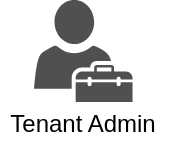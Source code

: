 <mxfile version="14.6.13" type="device"><diagram id="lbNnYiOuJ61l7zz8YL5o" name="Seite-1"><mxGraphModel dx="1086" dy="966" grid="1" gridSize="10" guides="1" tooltips="1" connect="1" arrows="1" fold="1" page="1" pageScale="1" pageWidth="827" pageHeight="1169" math="0" shadow="0"><root><mxCell id="0"/><mxCell id="1" parent="0"/><mxCell id="t3XqKXqqD4JKzjjP4dOB-1" value="" style="group" vertex="1" connectable="0" parent="1"><mxGeometry x="40" y="40.0" width="83.25" height="72" as="geometry"/></mxCell><mxCell id="t3XqKXqqD4JKzjjP4dOB-2" value="" style="pointerEvents=1;shadow=0;dashed=0;html=1;strokeColor=none;fillColor=#505050;labelPosition=center;verticalLabelPosition=bottom;verticalAlign=top;outlineConnect=0;align=center;shape=mxgraph.office.users.tenant_admin;aspect=fixed;" vertex="1" parent="t3XqKXqqD4JKzjjP4dOB-1"><mxGeometry x="17" width="49.27" height="51" as="geometry"/></mxCell><mxCell id="t3XqKXqqD4JKzjjP4dOB-3" value="Tenant Admin" style="text;html=1;strokeColor=none;fillColor=none;align=center;verticalAlign=middle;whiteSpace=wrap;rounded=0;" vertex="1" parent="t3XqKXqqD4JKzjjP4dOB-1"><mxGeometry y="52" width="83.25" height="20" as="geometry"/></mxCell></root></mxGraphModel></diagram></mxfile>